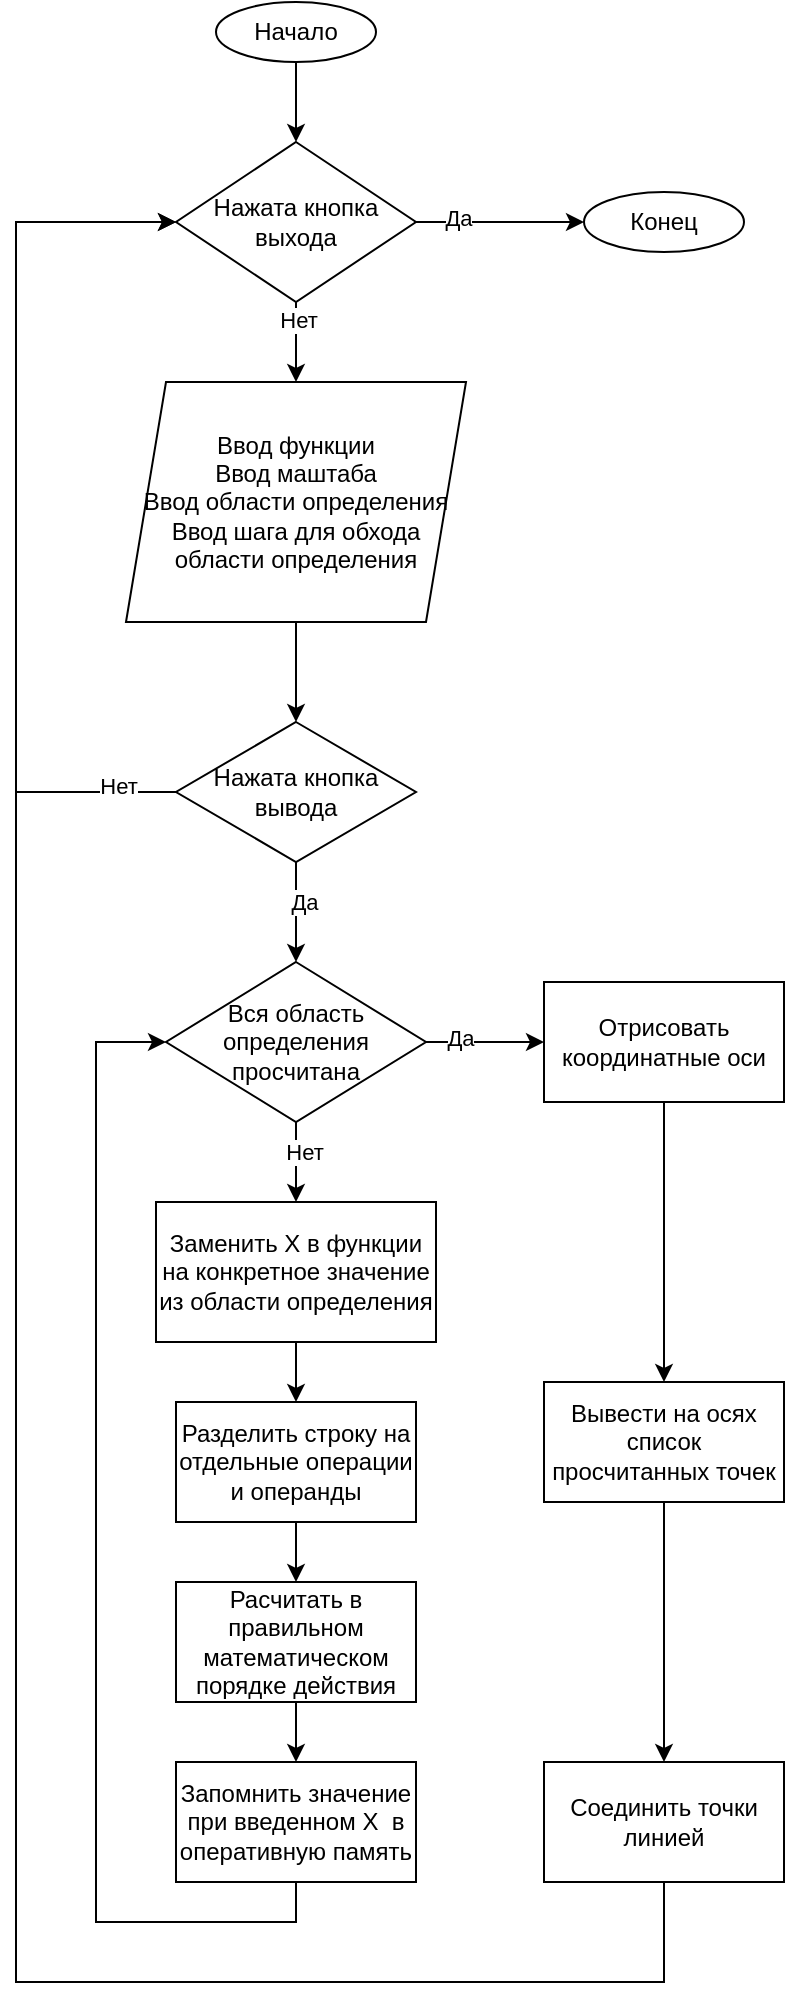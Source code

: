 <mxfile version="24.2.5" type="device">
  <diagram id="C5RBs43oDa-KdzZeNtuy" name="Page-1">
    <mxGraphModel dx="1434" dy="844" grid="1" gridSize="10" guides="1" tooltips="1" connect="1" arrows="1" fold="1" page="1" pageScale="1" pageWidth="827" pageHeight="1169" math="0" shadow="0">
      <root>
        <mxCell id="WIyWlLk6GJQsqaUBKTNV-0" />
        <mxCell id="WIyWlLk6GJQsqaUBKTNV-1" parent="WIyWlLk6GJQsqaUBKTNV-0" />
        <mxCell id="XXiswnOYAVJ6JEIOnrcP-3" style="edgeStyle=orthogonalEdgeStyle;rounded=0;orthogonalLoop=1;jettySize=auto;html=1;exitX=0.5;exitY=1;exitDx=0;exitDy=0;entryX=0.5;entryY=0;entryDx=0;entryDy=0;" edge="1" parent="WIyWlLk6GJQsqaUBKTNV-1" source="XXiswnOYAVJ6JEIOnrcP-0" target="XXiswnOYAVJ6JEIOnrcP-2">
          <mxGeometry relative="1" as="geometry" />
        </mxCell>
        <mxCell id="XXiswnOYAVJ6JEIOnrcP-0" value="Начало" style="ellipse;whiteSpace=wrap;html=1;" vertex="1" parent="WIyWlLk6GJQsqaUBKTNV-1">
          <mxGeometry x="190" y="90" width="80" height="30" as="geometry" />
        </mxCell>
        <mxCell id="XXiswnOYAVJ6JEIOnrcP-1" value="Конец" style="ellipse;whiteSpace=wrap;html=1;" vertex="1" parent="WIyWlLk6GJQsqaUBKTNV-1">
          <mxGeometry x="374" y="185" width="80" height="30" as="geometry" />
        </mxCell>
        <mxCell id="XXiswnOYAVJ6JEIOnrcP-4" style="edgeStyle=orthogonalEdgeStyle;rounded=0;orthogonalLoop=1;jettySize=auto;html=1;exitX=1;exitY=0.5;exitDx=0;exitDy=0;" edge="1" parent="WIyWlLk6GJQsqaUBKTNV-1" source="XXiswnOYAVJ6JEIOnrcP-2" target="XXiswnOYAVJ6JEIOnrcP-1">
          <mxGeometry relative="1" as="geometry" />
        </mxCell>
        <mxCell id="XXiswnOYAVJ6JEIOnrcP-5" value="Да" style="edgeLabel;html=1;align=center;verticalAlign=middle;resizable=0;points=[];" vertex="1" connectable="0" parent="XXiswnOYAVJ6JEIOnrcP-4">
          <mxGeometry x="-0.5" y="2" relative="1" as="geometry">
            <mxPoint as="offset" />
          </mxGeometry>
        </mxCell>
        <mxCell id="XXiswnOYAVJ6JEIOnrcP-7" style="edgeStyle=orthogonalEdgeStyle;rounded=0;orthogonalLoop=1;jettySize=auto;html=1;exitX=0.5;exitY=1;exitDx=0;exitDy=0;entryX=0.5;entryY=0;entryDx=0;entryDy=0;" edge="1" parent="WIyWlLk6GJQsqaUBKTNV-1" source="XXiswnOYAVJ6JEIOnrcP-2" target="XXiswnOYAVJ6JEIOnrcP-6">
          <mxGeometry relative="1" as="geometry" />
        </mxCell>
        <mxCell id="XXiswnOYAVJ6JEIOnrcP-8" value="Нет" style="edgeLabel;html=1;align=center;verticalAlign=middle;resizable=0;points=[];" vertex="1" connectable="0" parent="XXiswnOYAVJ6JEIOnrcP-7">
          <mxGeometry x="-0.567" y="1" relative="1" as="geometry">
            <mxPoint as="offset" />
          </mxGeometry>
        </mxCell>
        <mxCell id="XXiswnOYAVJ6JEIOnrcP-2" value="Нажата кнопка выхода" style="rhombus;whiteSpace=wrap;html=1;" vertex="1" parent="WIyWlLk6GJQsqaUBKTNV-1">
          <mxGeometry x="170" y="160" width="120" height="80" as="geometry" />
        </mxCell>
        <mxCell id="XXiswnOYAVJ6JEIOnrcP-12" style="edgeStyle=orthogonalEdgeStyle;rounded=0;orthogonalLoop=1;jettySize=auto;html=1;exitX=0.5;exitY=1;exitDx=0;exitDy=0;" edge="1" parent="WIyWlLk6GJQsqaUBKTNV-1" source="XXiswnOYAVJ6JEIOnrcP-6" target="XXiswnOYAVJ6JEIOnrcP-11">
          <mxGeometry relative="1" as="geometry" />
        </mxCell>
        <mxCell id="XXiswnOYAVJ6JEIOnrcP-6" value="Ввод функции&lt;br&gt;Ввод маштаба&lt;br&gt;Ввод области определения&lt;br&gt;Ввод шага для обхода области определения" style="shape=parallelogram;perimeter=parallelogramPerimeter;whiteSpace=wrap;html=1;fixedSize=1;" vertex="1" parent="WIyWlLk6GJQsqaUBKTNV-1">
          <mxGeometry x="145" y="280" width="170" height="120" as="geometry" />
        </mxCell>
        <mxCell id="XXiswnOYAVJ6JEIOnrcP-13" style="edgeStyle=orthogonalEdgeStyle;rounded=0;orthogonalLoop=1;jettySize=auto;html=1;exitX=0;exitY=0.5;exitDx=0;exitDy=0;entryX=0;entryY=0.5;entryDx=0;entryDy=0;" edge="1" parent="WIyWlLk6GJQsqaUBKTNV-1" source="XXiswnOYAVJ6JEIOnrcP-11" target="XXiswnOYAVJ6JEIOnrcP-2">
          <mxGeometry relative="1" as="geometry">
            <Array as="points">
              <mxPoint x="90" y="485" />
              <mxPoint x="90" y="200" />
            </Array>
          </mxGeometry>
        </mxCell>
        <mxCell id="XXiswnOYAVJ6JEIOnrcP-14" value="Нет" style="edgeLabel;html=1;align=center;verticalAlign=middle;resizable=0;points=[];" vertex="1" connectable="0" parent="XXiswnOYAVJ6JEIOnrcP-13">
          <mxGeometry x="-0.867" y="-3" relative="1" as="geometry">
            <mxPoint as="offset" />
          </mxGeometry>
        </mxCell>
        <mxCell id="XXiswnOYAVJ6JEIOnrcP-16" style="edgeStyle=orthogonalEdgeStyle;rounded=0;orthogonalLoop=1;jettySize=auto;html=1;exitX=0.5;exitY=1;exitDx=0;exitDy=0;entryX=0.5;entryY=0;entryDx=0;entryDy=0;" edge="1" parent="WIyWlLk6GJQsqaUBKTNV-1" source="XXiswnOYAVJ6JEIOnrcP-11" target="XXiswnOYAVJ6JEIOnrcP-18">
          <mxGeometry relative="1" as="geometry">
            <mxPoint x="230" y="580" as="targetPoint" />
          </mxGeometry>
        </mxCell>
        <mxCell id="XXiswnOYAVJ6JEIOnrcP-17" value="Да" style="edgeLabel;html=1;align=center;verticalAlign=middle;resizable=0;points=[];" vertex="1" connectable="0" parent="XXiswnOYAVJ6JEIOnrcP-16">
          <mxGeometry x="-0.2" y="4" relative="1" as="geometry">
            <mxPoint as="offset" />
          </mxGeometry>
        </mxCell>
        <mxCell id="XXiswnOYAVJ6JEIOnrcP-11" value="Нажата кнопка вывода" style="rhombus;whiteSpace=wrap;html=1;" vertex="1" parent="WIyWlLk6GJQsqaUBKTNV-1">
          <mxGeometry x="170" y="450" width="120" height="70" as="geometry" />
        </mxCell>
        <mxCell id="XXiswnOYAVJ6JEIOnrcP-21" style="edgeStyle=orthogonalEdgeStyle;rounded=0;orthogonalLoop=1;jettySize=auto;html=1;exitX=0.5;exitY=1;exitDx=0;exitDy=0;entryX=0.5;entryY=0;entryDx=0;entryDy=0;" edge="1" parent="WIyWlLk6GJQsqaUBKTNV-1" source="XXiswnOYAVJ6JEIOnrcP-18" target="XXiswnOYAVJ6JEIOnrcP-20">
          <mxGeometry relative="1" as="geometry" />
        </mxCell>
        <mxCell id="XXiswnOYAVJ6JEIOnrcP-22" value="Нет" style="edgeLabel;html=1;align=center;verticalAlign=middle;resizable=0;points=[];" vertex="1" connectable="0" parent="XXiswnOYAVJ6JEIOnrcP-21">
          <mxGeometry x="-0.28" y="4" relative="1" as="geometry">
            <mxPoint as="offset" />
          </mxGeometry>
        </mxCell>
        <mxCell id="XXiswnOYAVJ6JEIOnrcP-32" style="edgeStyle=orthogonalEdgeStyle;rounded=0;orthogonalLoop=1;jettySize=auto;html=1;exitX=1;exitY=0.5;exitDx=0;exitDy=0;entryX=0;entryY=0.5;entryDx=0;entryDy=0;" edge="1" parent="WIyWlLk6GJQsqaUBKTNV-1" source="XXiswnOYAVJ6JEIOnrcP-18" target="XXiswnOYAVJ6JEIOnrcP-30">
          <mxGeometry relative="1" as="geometry" />
        </mxCell>
        <mxCell id="XXiswnOYAVJ6JEIOnrcP-33" value="Да" style="edgeLabel;html=1;align=center;verticalAlign=middle;resizable=0;points=[];" vertex="1" connectable="0" parent="XXiswnOYAVJ6JEIOnrcP-32">
          <mxGeometry x="-0.422" y="2" relative="1" as="geometry">
            <mxPoint as="offset" />
          </mxGeometry>
        </mxCell>
        <mxCell id="XXiswnOYAVJ6JEIOnrcP-18" value="Вся область определения просчитана" style="rhombus;whiteSpace=wrap;html=1;" vertex="1" parent="WIyWlLk6GJQsqaUBKTNV-1">
          <mxGeometry x="165" y="570" width="130" height="80" as="geometry" />
        </mxCell>
        <mxCell id="XXiswnOYAVJ6JEIOnrcP-24" style="edgeStyle=orthogonalEdgeStyle;rounded=0;orthogonalLoop=1;jettySize=auto;html=1;exitX=0.5;exitY=1;exitDx=0;exitDy=0;entryX=0.5;entryY=0;entryDx=0;entryDy=0;" edge="1" parent="WIyWlLk6GJQsqaUBKTNV-1" source="XXiswnOYAVJ6JEIOnrcP-20" target="XXiswnOYAVJ6JEIOnrcP-23">
          <mxGeometry relative="1" as="geometry" />
        </mxCell>
        <mxCell id="XXiswnOYAVJ6JEIOnrcP-20" value="Заменить X в функции на конкретное значение из области определения" style="rounded=0;whiteSpace=wrap;html=1;" vertex="1" parent="WIyWlLk6GJQsqaUBKTNV-1">
          <mxGeometry x="160" y="690" width="140" height="70" as="geometry" />
        </mxCell>
        <mxCell id="XXiswnOYAVJ6JEIOnrcP-26" style="edgeStyle=orthogonalEdgeStyle;rounded=0;orthogonalLoop=1;jettySize=auto;html=1;exitX=0.5;exitY=1;exitDx=0;exitDy=0;entryX=0.5;entryY=0;entryDx=0;entryDy=0;" edge="1" parent="WIyWlLk6GJQsqaUBKTNV-1" source="XXiswnOYAVJ6JEIOnrcP-23" target="XXiswnOYAVJ6JEIOnrcP-25">
          <mxGeometry relative="1" as="geometry" />
        </mxCell>
        <mxCell id="XXiswnOYAVJ6JEIOnrcP-23" value="Разделить строку на отдельные операции и операнды" style="rounded=0;whiteSpace=wrap;html=1;" vertex="1" parent="WIyWlLk6GJQsqaUBKTNV-1">
          <mxGeometry x="170" y="790" width="120" height="60" as="geometry" />
        </mxCell>
        <mxCell id="XXiswnOYAVJ6JEIOnrcP-28" style="edgeStyle=orthogonalEdgeStyle;rounded=0;orthogonalLoop=1;jettySize=auto;html=1;exitX=0.5;exitY=1;exitDx=0;exitDy=0;entryX=0.5;entryY=0;entryDx=0;entryDy=0;" edge="1" parent="WIyWlLk6GJQsqaUBKTNV-1" source="XXiswnOYAVJ6JEIOnrcP-25" target="XXiswnOYAVJ6JEIOnrcP-27">
          <mxGeometry relative="1" as="geometry" />
        </mxCell>
        <mxCell id="XXiswnOYAVJ6JEIOnrcP-25" value="Расчитать в правильном математическом порядке действия" style="rounded=0;whiteSpace=wrap;html=1;" vertex="1" parent="WIyWlLk6GJQsqaUBKTNV-1">
          <mxGeometry x="170" y="880" width="120" height="60" as="geometry" />
        </mxCell>
        <mxCell id="XXiswnOYAVJ6JEIOnrcP-29" style="edgeStyle=orthogonalEdgeStyle;rounded=0;orthogonalLoop=1;jettySize=auto;html=1;exitX=0.5;exitY=1;exitDx=0;exitDy=0;entryX=0;entryY=0.5;entryDx=0;entryDy=0;" edge="1" parent="WIyWlLk6GJQsqaUBKTNV-1" source="XXiswnOYAVJ6JEIOnrcP-27" target="XXiswnOYAVJ6JEIOnrcP-18">
          <mxGeometry relative="1" as="geometry">
            <Array as="points">
              <mxPoint x="230" y="1050" />
              <mxPoint x="130" y="1050" />
              <mxPoint x="130" y="610" />
            </Array>
          </mxGeometry>
        </mxCell>
        <mxCell id="XXiswnOYAVJ6JEIOnrcP-27" value="Запомнить значение при введенном Х&amp;nbsp; в оперативную память" style="rounded=0;whiteSpace=wrap;html=1;" vertex="1" parent="WIyWlLk6GJQsqaUBKTNV-1">
          <mxGeometry x="170" y="970" width="120" height="60" as="geometry" />
        </mxCell>
        <mxCell id="XXiswnOYAVJ6JEIOnrcP-36" style="edgeStyle=orthogonalEdgeStyle;rounded=0;orthogonalLoop=1;jettySize=auto;html=1;exitX=0.5;exitY=1;exitDx=0;exitDy=0;entryX=0.5;entryY=0;entryDx=0;entryDy=0;" edge="1" parent="WIyWlLk6GJQsqaUBKTNV-1" source="XXiswnOYAVJ6JEIOnrcP-30" target="XXiswnOYAVJ6JEIOnrcP-34">
          <mxGeometry relative="1" as="geometry" />
        </mxCell>
        <mxCell id="XXiswnOYAVJ6JEIOnrcP-30" value="Отрисовать координатные оси" style="rounded=0;whiteSpace=wrap;html=1;" vertex="1" parent="WIyWlLk6GJQsqaUBKTNV-1">
          <mxGeometry x="354" y="580" width="120" height="60" as="geometry" />
        </mxCell>
        <mxCell id="XXiswnOYAVJ6JEIOnrcP-37" style="edgeStyle=orthogonalEdgeStyle;rounded=0;orthogonalLoop=1;jettySize=auto;html=1;exitX=0.5;exitY=1;exitDx=0;exitDy=0;entryX=0.5;entryY=0;entryDx=0;entryDy=0;" edge="1" parent="WIyWlLk6GJQsqaUBKTNV-1" source="XXiswnOYAVJ6JEIOnrcP-34" target="XXiswnOYAVJ6JEIOnrcP-35">
          <mxGeometry relative="1" as="geometry" />
        </mxCell>
        <mxCell id="XXiswnOYAVJ6JEIOnrcP-34" value="Вывести на осях список просчитанных точек" style="rounded=0;whiteSpace=wrap;html=1;" vertex="1" parent="WIyWlLk6GJQsqaUBKTNV-1">
          <mxGeometry x="354" y="780" width="120" height="60" as="geometry" />
        </mxCell>
        <mxCell id="XXiswnOYAVJ6JEIOnrcP-38" style="edgeStyle=orthogonalEdgeStyle;rounded=0;orthogonalLoop=1;jettySize=auto;html=1;exitX=0.5;exitY=1;exitDx=0;exitDy=0;entryX=0;entryY=0.5;entryDx=0;entryDy=0;" edge="1" parent="WIyWlLk6GJQsqaUBKTNV-1" source="XXiswnOYAVJ6JEIOnrcP-35" target="XXiswnOYAVJ6JEIOnrcP-2">
          <mxGeometry relative="1" as="geometry">
            <Array as="points">
              <mxPoint x="414" y="1080" />
              <mxPoint x="90" y="1080" />
              <mxPoint x="90" y="200" />
            </Array>
          </mxGeometry>
        </mxCell>
        <mxCell id="XXiswnOYAVJ6JEIOnrcP-35" value="Соединить точки линией" style="rounded=0;whiteSpace=wrap;html=1;" vertex="1" parent="WIyWlLk6GJQsqaUBKTNV-1">
          <mxGeometry x="354" y="970" width="120" height="60" as="geometry" />
        </mxCell>
      </root>
    </mxGraphModel>
  </diagram>
</mxfile>
